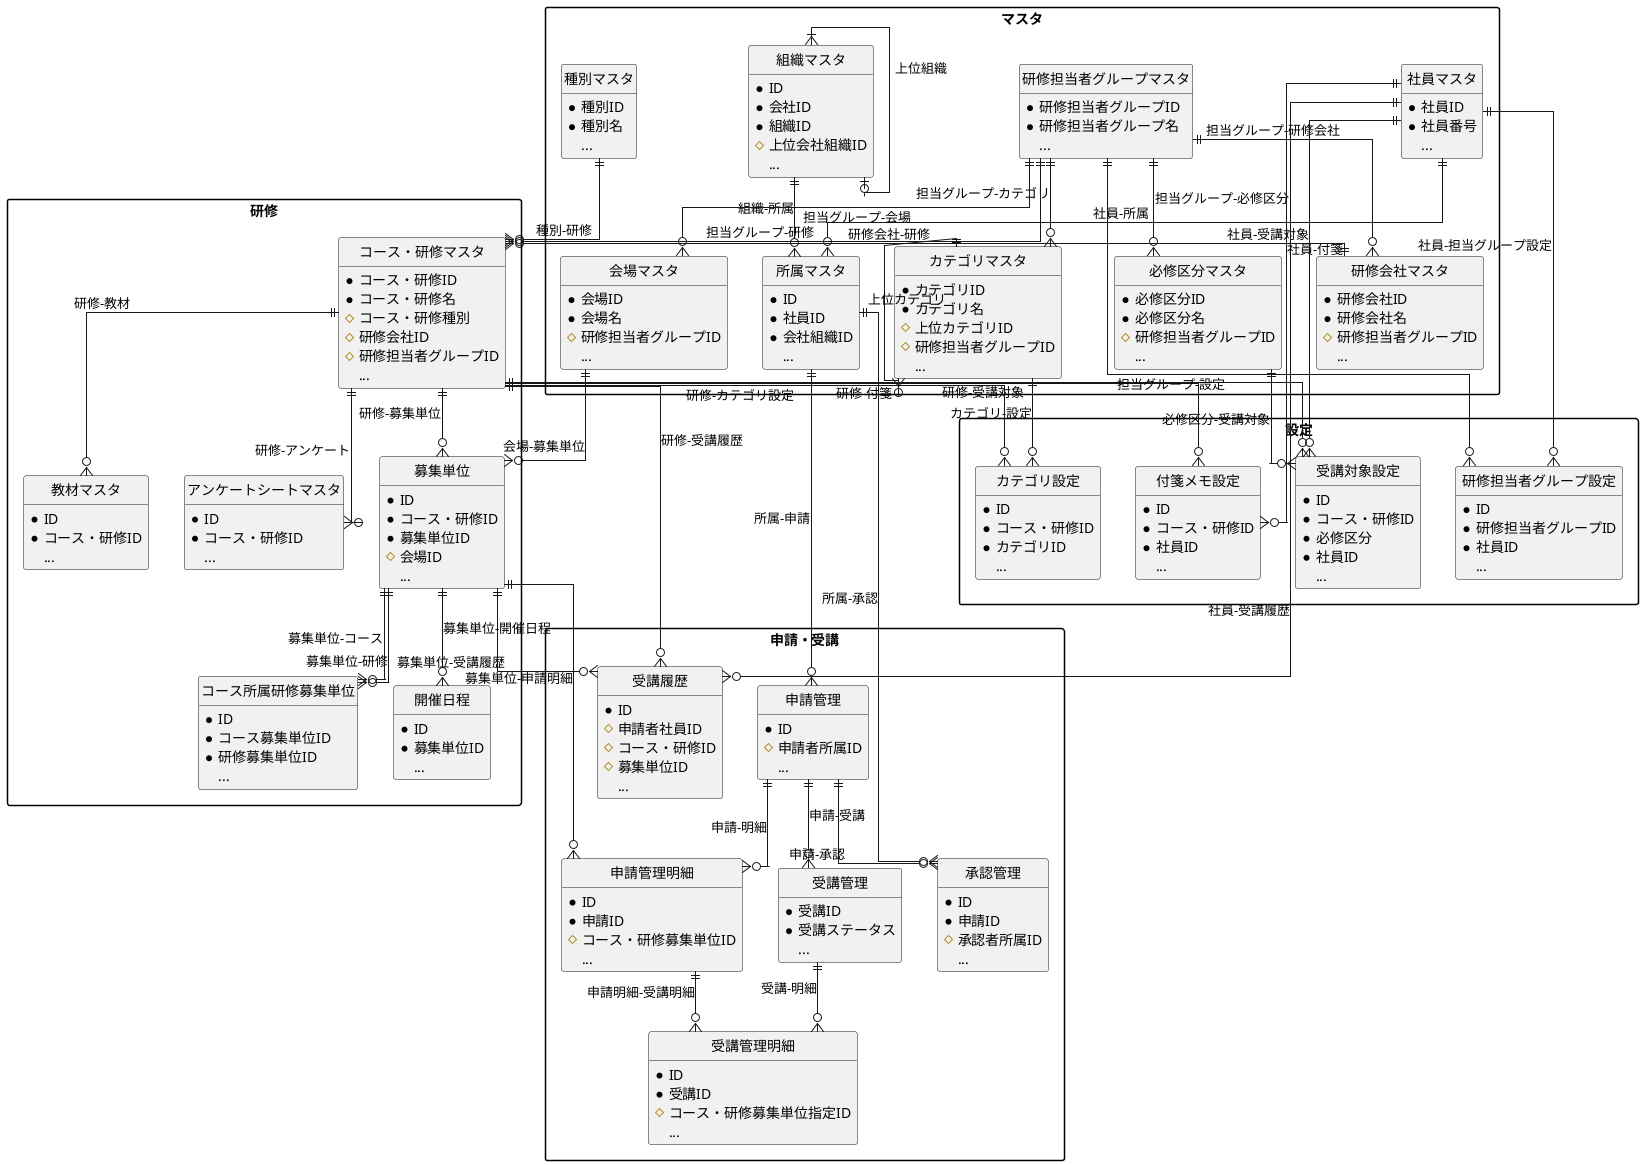 @startuml

skinparam backgroundColor white
skinparam linetype ortho
skinparam packageStyle rectangle
skinparam handwritten false
skinparam shadowing false
skinparam defaultFontName "MS Gothic"
hide circle
hide methods
hide stereotypes

package "マスタ" {
  entity "組織マスタ" as unit_mstr {
    * ID
    * 会社ID
    * 組織ID
    # 上位会社組織ID
    ...
  }

  entity "社員マスタ" as emp_mstr {
    * 社員ID
    * 社員番号
    ...
  }

  entity "所属マスタ" as unitbelong_mstr {
    * ID
    * 社員ID
    * 会社組織ID
    ...
  }

  entity "カテゴリマスタ" as category_mstr {
    * カテゴリID
    * カテゴリ名
    # 上位カテゴリID
    # 研修担当者グループID
    ...
  }

  entity "会場マスタ" as hall_mstr {
    * 会場ID
    * 会場名
    # 研修担当者グループID
    ...
  }

  entity "研修会社マスタ" as host_mstr {
    * 研修会社ID
    * 研修会社名
    # 研修担当者グループID
    ...
  }

  entity "種別マスタ" as training_kbn_mstr {
    * 種別ID
    * 種別名
    ...
  }

  entity "必修区分マスタ" as required_mstr {
    * 必修区分ID
    * 必修区分名
    # 研修担当者グループID
    ...
  }

  entity "研修担当者グループマスタ" as trainer_admin_group_mstr {
    * 研修担当者グループID
    * 研修担当者グループ名
    ...
  }
}

package "設定" {
  entity "カテゴリ設定" as category_setting {
    * ID
    * コース・研修ID
    * カテゴリID
    ...
  }

  entity "付箋メモ設定" as postit_setting {
    * ID
    * コース・研修ID
    * 社員ID
    ...
  }

  entity "受講対象設定" as target_assign_setting {
    * ID
    * コース・研修ID
    * 必修区分
    * 社員ID
    ...
  }

  entity "研修担当者グループ設定" as trainer_group_setting {
    * ID
    * 研修担当者グループID
    * 社員ID
    ...
  }
}

package "研修" {
  entity "コース・研修マスタ" as training_mstr {
    * コース・研修ID
    * コース・研修名
    # コース・研修種別
    # 研修会社ID
    # 研修担当者グループID
    ...
  }

  entity "教材マスタ" as training_material_mstr {
    * ID
    * コース・研修ID
    ...
  }

  entity "アンケートシートマスタ" as questionnaire_sheet_mstr {
    * ID
    * コース・研修ID
    ...
  }

  entity "募集単位" as reception_unit {
    * ID
    * コース・研修ID
    * 募集単位ID
    # 会場ID
    ...
  }

  entity "コース所属研修募集単位" as belong_training_reception_unit {
    * ID
    * コース募集単位ID
    * 研修募集単位ID
    ...
  }

  entity "開催日程" as training_date {
    * ID
    * 募集単位ID
    ...
  }
}

package "申請・受講" {
  entity "申請管理" as request_mgmt {
    * ID
    # 申請者所属ID
    ...
  }

  entity "申請管理明細" as request_mgmt_detail {
    * ID
    * 申請ID
    # コース・研修募集単位ID
    ...
  }

  entity "承認管理" as approval_mgmt {
    * ID
    * 申請ID
    # 承認者所属ID
    ...
  }

  entity "受講管理" as attendance_mgmt {
    * 受講ID
    * 受講ステータス
    ...
  }

  entity "受講管理明細" as attendance_mgmt_detail {
    * ID
    * 受講ID
    # コース・研修募集単位指定ID
    ...
  }

  entity "受講履歴" as attendance_history {
    * ID
    # 申請者社員ID
    # コース・研修ID
    # 募集単位ID
    ...
  }
}

' 自己参照
unit_mstr }|--o| unit_mstr : 上位組織

' マスタ-マスタの関連
emp_mstr ||--o{ unitbelong_mstr : 社員-所属
unit_mstr ||--o{ unitbelong_mstr : 組織-所属
category_mstr ||--o{ category_mstr : 上位カテゴリ
trainer_admin_group_mstr ||--o{ category_mstr : 担当グループ-カテゴリ
trainer_admin_group_mstr ||--o{ hall_mstr : 担当グループ-会場
trainer_admin_group_mstr ||--o{ host_mstr : 担当グループ-研修会社
trainer_admin_group_mstr ||--o{ required_mstr : 担当グループ-必修区分

' 研修関連
training_kbn_mstr ||--o{ training_mstr : 種別-研修
host_mstr ||--o{ training_mstr : 研修会社-研修
trainer_admin_group_mstr ||--o{ training_mstr : 担当グループ-研修
training_mstr ||--o{ category_setting : 研修-カテゴリ設定
category_mstr ||--o{ category_setting : カテゴリ-設定
training_mstr ||--o{ postit_setting : 研修-付箋
emp_mstr ||--o{ postit_setting : 社員-付箋
training_mstr ||--o{ target_assign_setting : 研修-受講対象
required_mstr ||--o{ target_assign_setting : 必修区分-受講対象
emp_mstr ||--o{ target_assign_setting : 社員-受講対象
trainer_admin_group_mstr ||--o{ trainer_group_setting : 担当グループ-設定
emp_mstr ||--o{ trainer_group_setting : 社員-担当グループ設定

' 研修コンテンツ関連
training_mstr ||--o{ training_material_mstr : 研修-教材
training_mstr ||--o{ questionnaire_sheet_mstr : 研修-アンケート
training_mstr ||--o{ reception_unit : 研修-募集単位
hall_mstr ||--o{ reception_unit : 会場-募集単位
reception_unit ||--o{ belong_training_reception_unit : 募集単位-コース
reception_unit ||--o{ belong_training_reception_unit : 募集単位-研修
reception_unit ||--o{ training_date : 募集単位-開催日程

' 申請・受講関連
unitbelong_mstr ||--o{ request_mgmt : 所属-申請
request_mgmt ||--o{ request_mgmt_detail : 申請-明細
reception_unit ||--o{ request_mgmt_detail : 募集単位-申請明細
request_mgmt ||--o{ approval_mgmt : 申請-承認
unitbelong_mstr ||--o{ approval_mgmt : 所属-承認
request_mgmt ||--o{ attendance_mgmt : 申請-受講
attendance_mgmt ||--o{ attendance_mgmt_detail : 受講-明細
request_mgmt_detail ||--o{ attendance_mgmt_detail : 申請明細-受講明細

' 履歴関連
emp_mstr ||--o{ attendance_history : 社員-受講履歴
training_mstr ||--o{ attendance_history : 研修-受講履歴 
reception_unit ||--o{ attendance_history : 募集単位-受講履歴

@enduml